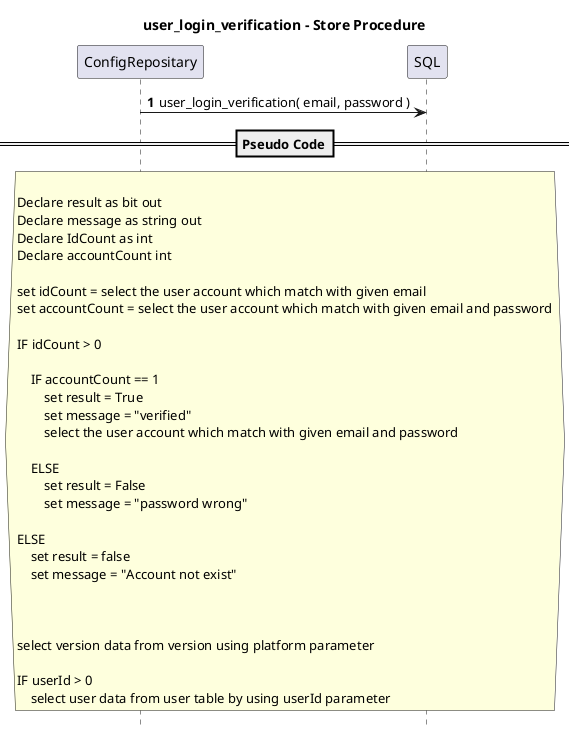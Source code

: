 @startuml

title user_login_verification - Store Procedure
autonumber
hide footbox
participant ConfigRepositary
participant SQL

ConfigRepositary -> SQL : user_login_verification( email, password ) 
== Pseudo Code==

hnote across

Declare result as bit out
Declare message as string out
Declare IdCount as int
Declare accountCount int

set idCount = select the user account which match with given email
set accountCount = select the user account which match with given email and password

IF idCount > 0

    IF accountCount == 1
        set result = True
        set message = "verified"
        select the user account which match with given email and password

    ELSE
        set result = False
        set message = "password wrong"

ELSE
    set result = false
    set message = "Account not exist"



select version data from version using platform parameter

IF userId > 0
    select user data from user table by using userId parameter
end note
@enduml